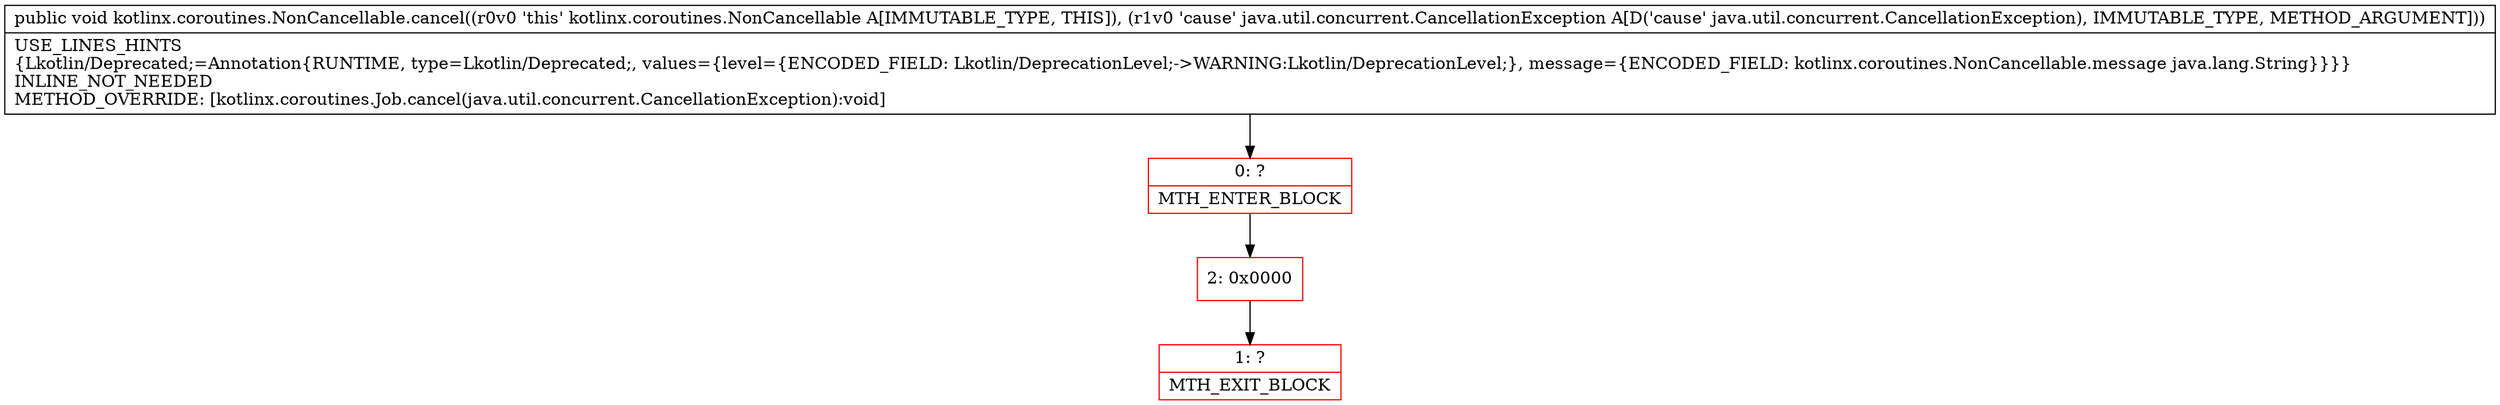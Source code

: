 digraph "CFG forkotlinx.coroutines.NonCancellable.cancel(Ljava\/util\/concurrent\/CancellationException;)V" {
subgraph cluster_Region_748801285 {
label = "R(0)";
node [shape=record,color=blue];
}
Node_0 [shape=record,color=red,label="{0\:\ ?|MTH_ENTER_BLOCK\l}"];
Node_2 [shape=record,color=red,label="{2\:\ 0x0000}"];
Node_1 [shape=record,color=red,label="{1\:\ ?|MTH_EXIT_BLOCK\l}"];
MethodNode[shape=record,label="{public void kotlinx.coroutines.NonCancellable.cancel((r0v0 'this' kotlinx.coroutines.NonCancellable A[IMMUTABLE_TYPE, THIS]), (r1v0 'cause' java.util.concurrent.CancellationException A[D('cause' java.util.concurrent.CancellationException), IMMUTABLE_TYPE, METHOD_ARGUMENT]))  | USE_LINES_HINTS\l\{Lkotlin\/Deprecated;=Annotation\{RUNTIME, type=Lkotlin\/Deprecated;, values=\{level=\{ENCODED_FIELD: Lkotlin\/DeprecationLevel;\-\>WARNING:Lkotlin\/DeprecationLevel;\}, message=\{ENCODED_FIELD: kotlinx.coroutines.NonCancellable.message java.lang.String\}\}\}\}\lINLINE_NOT_NEEDED\lMETHOD_OVERRIDE: [kotlinx.coroutines.Job.cancel(java.util.concurrent.CancellationException):void]\l}"];
MethodNode -> Node_0;Node_0 -> Node_2;
Node_2 -> Node_1;
}

